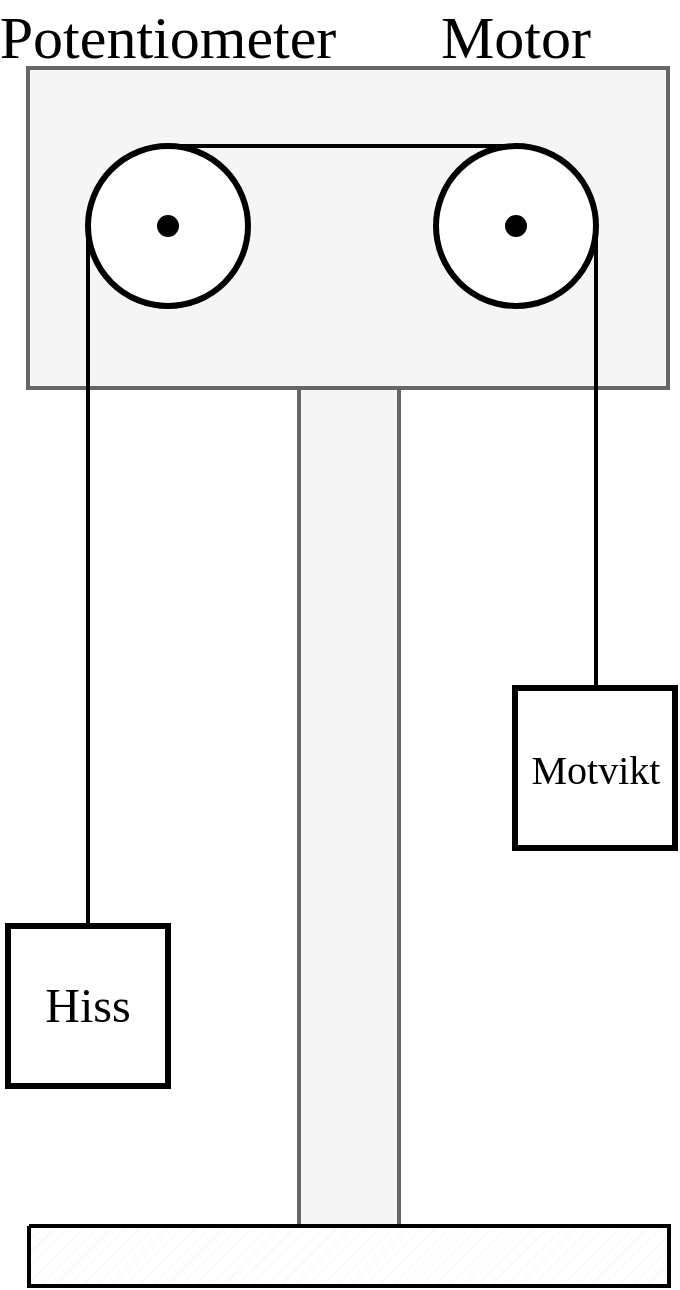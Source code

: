 <mxfile version="14.5.1" type="device"><diagram id="iVBebx0rB63y4Vq1KsQF" name="Page-1"><mxGraphModel dx="1217" dy="721" grid="0" gridSize="10" guides="1" tooltips="1" connect="1" arrows="1" fold="1" page="1" pageScale="1" pageWidth="1169" pageHeight="1654" math="0" shadow="0"><root><mxCell id="0"/><mxCell id="1" parent="0"/><mxCell id="-Uiuvf0fSiqjKIaMPOdX-22" value="" style="rounded=0;whiteSpace=wrap;html=1;fontFamily=CMU Serif;strokeWidth=2;fillColor=#f5f5f5;strokeColor=#666666;fontColor=#333333;" parent="1" vertex="1"><mxGeometry x="175.5" y="199" width="50" height="430" as="geometry"/></mxCell><mxCell id="-Uiuvf0fSiqjKIaMPOdX-21" value="" style="rounded=0;whiteSpace=wrap;html=1;fontFamily=CMU Serif;strokeWidth=2;fillColor=#f5f5f5;strokeColor=#666666;fontColor=#333333;" parent="1" vertex="1"><mxGeometry x="40" y="50" width="320" height="160" as="geometry"/></mxCell><mxCell id="-Uiuvf0fSiqjKIaMPOdX-1" value="" style="whiteSpace=wrap;html=1;aspect=fixed;strokeWidth=3;fontFamily=CMU Serif;fontStyle=0" parent="1" vertex="1"><mxGeometry x="30" y="479" width="80" height="80" as="geometry"/></mxCell><mxCell id="-Uiuvf0fSiqjKIaMPOdX-2" value="" style="endArrow=none;html=1;exitX=0.5;exitY=0;exitDx=0;exitDy=0;strokeWidth=2;fontFamily=CMU Serif;fontStyle=0" parent="1" source="-Uiuvf0fSiqjKIaMPOdX-1" edge="1"><mxGeometry width="50" height="50" relative="1" as="geometry"><mxPoint y="389" as="sourcePoint"/><mxPoint x="70" y="129" as="targetPoint"/></mxGeometry></mxCell><mxCell id="-Uiuvf0fSiqjKIaMPOdX-3" value="" style="ellipse;whiteSpace=wrap;html=1;aspect=fixed;rounded=0;sketch=0;strokeWidth=3;fontFamily=CMU Serif;fontStyle=0" parent="1" vertex="1"><mxGeometry x="70" y="89" width="80" height="80" as="geometry"/></mxCell><mxCell id="-Uiuvf0fSiqjKIaMPOdX-4" value="" style="endArrow=none;html=1;strokeWidth=2;fontFamily=CMU Serif;fontStyle=0;entryX=0.5;entryY=0;entryDx=0;entryDy=0;" parent="1" target="-Uiuvf0fSiqjKIaMPOdX-14" edge="1"><mxGeometry width="50" height="50" relative="1" as="geometry"><mxPoint x="111" y="89" as="sourcePoint"/><mxPoint x="277.59" y="89" as="targetPoint"/></mxGeometry></mxCell><mxCell id="-Uiuvf0fSiqjKIaMPOdX-8" value="" style="ellipse;whiteSpace=wrap;html=1;aspect=fixed;rounded=0;sketch=0;fillColor=#000000;fontFamily=CMU Serif;fontStyle=0" parent="1" vertex="1"><mxGeometry x="105" y="124" width="10" height="10" as="geometry"/></mxCell><mxCell id="-Uiuvf0fSiqjKIaMPOdX-10" value="&lt;font style=&quot;font-size: 24px&quot;&gt;Hiss&lt;/font&gt;" style="text;html=1;strokeColor=none;fillColor=none;align=center;verticalAlign=middle;whiteSpace=wrap;rounded=0;sketch=0;fontFamily=CMU Serif;fontStyle=0" parent="1" vertex="1"><mxGeometry x="50" y="509" width="40" height="20" as="geometry"/></mxCell><mxCell id="-Uiuvf0fSiqjKIaMPOdX-11" value="&lt;span style=&quot;font-size: 30px&quot;&gt;Motor&lt;/span&gt;" style="text;html=1;strokeColor=none;fillColor=none;align=center;verticalAlign=middle;whiteSpace=wrap;rounded=0;sketch=0;fontFamily=CMU Serif;fontStyle=0" parent="1" vertex="1"><mxGeometry x="244" y="24" width="80" height="20" as="geometry"/></mxCell><mxCell id="-Uiuvf0fSiqjKIaMPOdX-12" value="&lt;span style=&quot;font-size: 30px&quot;&gt;Potentiometer&lt;/span&gt;" style="text;html=1;strokeColor=none;fillColor=none;align=center;verticalAlign=middle;whiteSpace=wrap;rounded=0;sketch=0;fontFamily=CMU Serif;fontStyle=0" parent="1" vertex="1"><mxGeometry x="70" y="24" width="80" height="20" as="geometry"/></mxCell><mxCell id="-Uiuvf0fSiqjKIaMPOdX-14" value="" style="ellipse;whiteSpace=wrap;html=1;aspect=fixed;rounded=0;sketch=0;strokeWidth=3;fontFamily=CMU Serif;fontStyle=0" parent="1" vertex="1"><mxGeometry x="244" y="89" width="80" height="80" as="geometry"/></mxCell><mxCell id="-Uiuvf0fSiqjKIaMPOdX-16" value="" style="endArrow=none;html=1;strokeWidth=2;fontFamily=CMU Serif;fontStyle=0" parent="1" edge="1"><mxGeometry width="50" height="50" relative="1" as="geometry"><mxPoint x="324.0" y="360" as="sourcePoint"/><mxPoint x="324.0" y="134" as="targetPoint"/></mxGeometry></mxCell><mxCell id="-Uiuvf0fSiqjKIaMPOdX-17" value="&lt;font style=&quot;font-size: 20px&quot;&gt;Motvikt&lt;/font&gt;" style="whiteSpace=wrap;html=1;aspect=fixed;strokeWidth=3;fontFamily=CMU Serif;fontStyle=0" parent="1" vertex="1"><mxGeometry x="283.5" y="360" width="80" height="80" as="geometry"/></mxCell><mxCell id="-Uiuvf0fSiqjKIaMPOdX-18" value="" style="ellipse;whiteSpace=wrap;html=1;aspect=fixed;rounded=0;sketch=0;fillColor=#000000;fontFamily=CMU Serif;fontStyle=0" parent="1" vertex="1"><mxGeometry x="279" y="124" width="10" height="10" as="geometry"/></mxCell><mxCell id="-Uiuvf0fSiqjKIaMPOdX-25" value="" style="verticalLabelPosition=bottom;verticalAlign=top;html=1;shape=mxgraph.basic.patternFillRect;fillStyle=diag;step=5;fillStrokeWidth=0.2;fillStrokeColor=#dddddd;strokeWidth=2;fontFamily=CMU Serif;perimeterSpacing=0;" parent="1" vertex="1"><mxGeometry x="40.5" y="629" width="320" height="30" as="geometry"/></mxCell></root></mxGraphModel></diagram></mxfile>